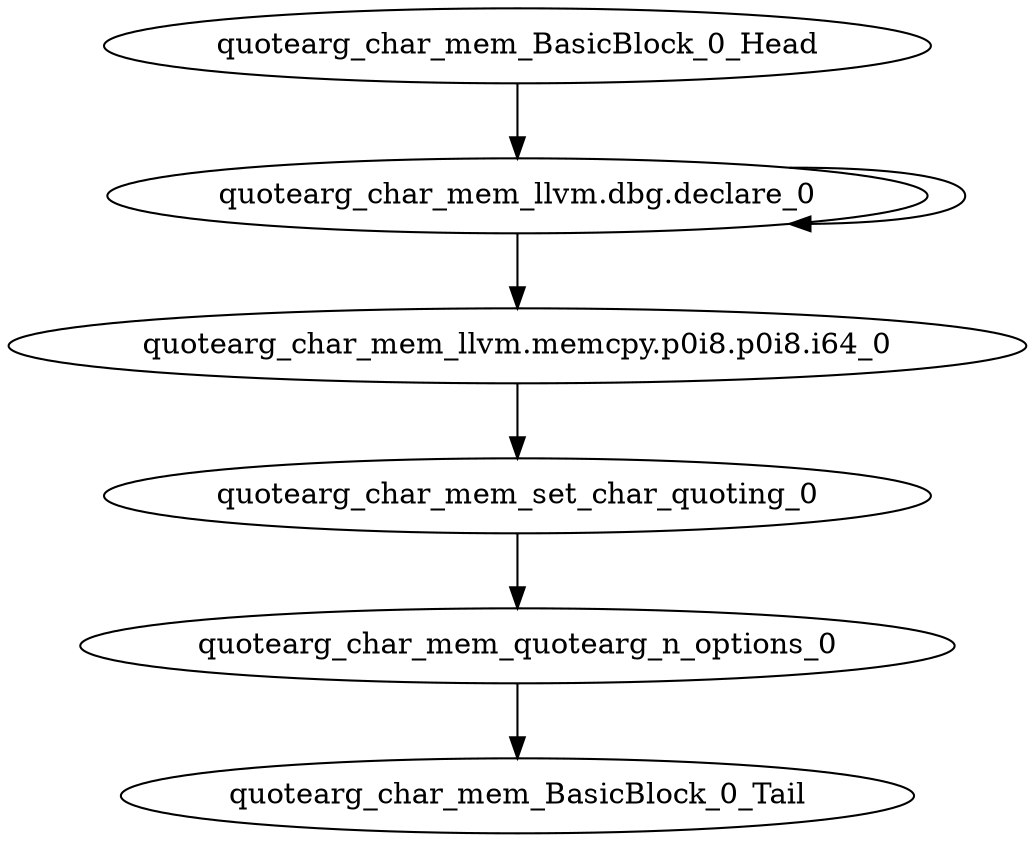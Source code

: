 digraph G {
    "quotearg_char_mem_set_char_quoting_0" -> "quotearg_char_mem_quotearg_n_options_0"
    "quotearg_char_mem_llvm.dbg.declare_0" -> "quotearg_char_mem_llvm.dbg.declare_0"
    "quotearg_char_mem_llvm.dbg.declare_0" -> "quotearg_char_mem_llvm.memcpy.p0i8.p0i8.i64_0"
    "quotearg_char_mem_quotearg_n_options_0" -> "quotearg_char_mem_BasicBlock_0_Tail"
    "quotearg_char_mem_llvm.memcpy.p0i8.p0i8.i64_0" -> "quotearg_char_mem_set_char_quoting_0"
    "quotearg_char_mem_BasicBlock_0_Head" -> "quotearg_char_mem_llvm.dbg.declare_0"
}
